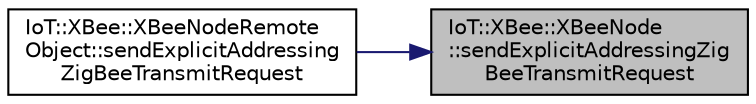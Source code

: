 digraph "IoT::XBee::XBeeNode::sendExplicitAddressingZigBeeTransmitRequest"
{
 // LATEX_PDF_SIZE
  edge [fontname="Helvetica",fontsize="10",labelfontname="Helvetica",labelfontsize="10"];
  node [fontname="Helvetica",fontsize="10",shape=record];
  rankdir="RL";
  Node1 [label="IoT::XBee::XBeeNode\l::sendExplicitAddressingZig\lBeeTransmitRequest",height=0.2,width=0.4,color="black", fillcolor="grey75", style="filled", fontcolor="black",tooltip="Sends a ZigBeeTransmitRequest to the XBee device."];
  Node1 -> Node2 [dir="back",color="midnightblue",fontsize="10",style="solid",fontname="Helvetica"];
  Node2 [label="IoT::XBee::XBeeNodeRemote\lObject::sendExplicitAddressing\lZigBeeTransmitRequest",height=0.2,width=0.4,color="black", fillcolor="white", style="filled",URL="$classIoT_1_1XBee_1_1XBeeNodeRemoteObject.html#a9689d9637ae259e90a49ed51010260cf",tooltip="Sends an AT command to the connected XBee device."];
}
